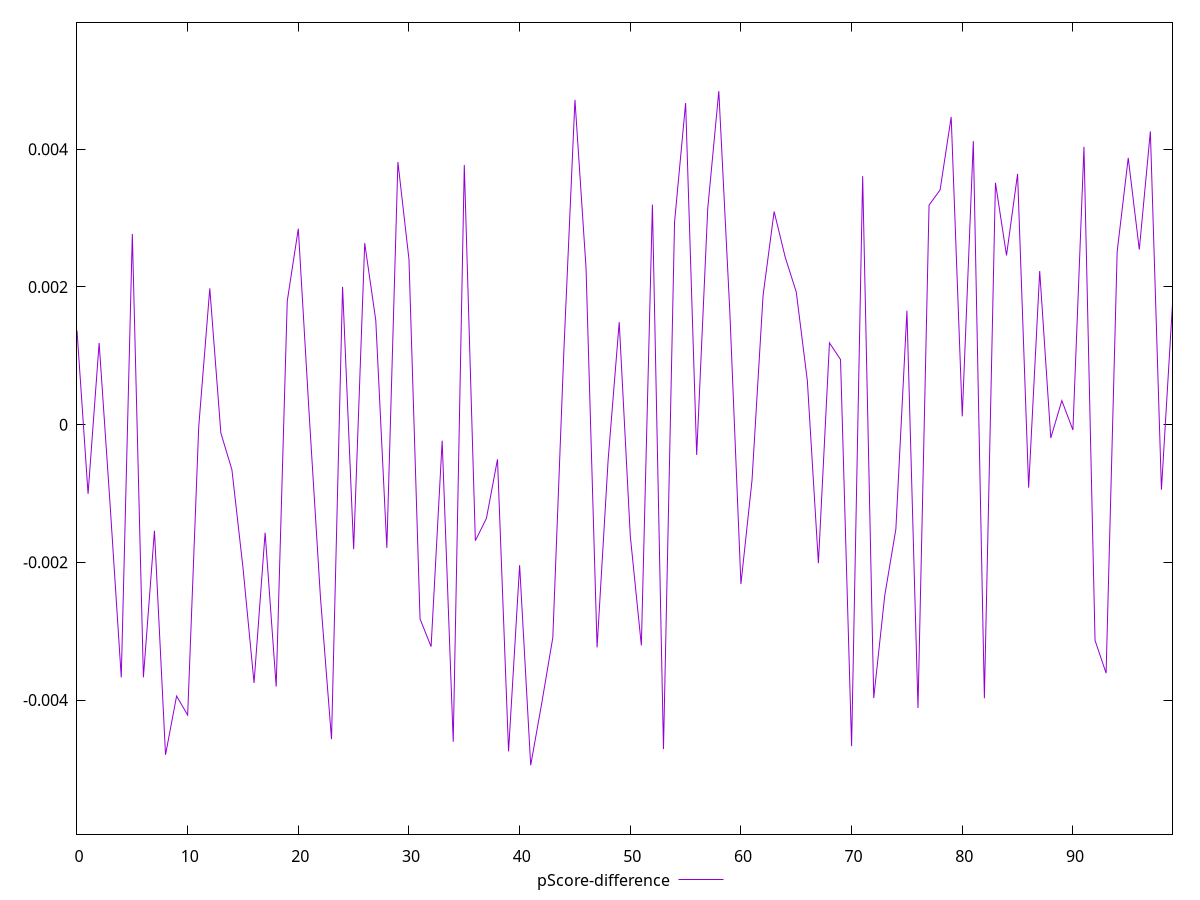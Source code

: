 reset

$pScoreDifference <<EOF
0 0.0013674366789615533
1 -0.001005276925926335
2 0.0011859185378023662
3 -0.0011850733233666755
4 -0.0036698150085910375
5 0.0027683557468686226
6 -0.003668983136023596
7 -0.0015411101479891887
8 -0.00479394036689168
9 -0.003941063364378938
10 -0.004217395070144847
11 -0.000032165276593221215
12 0.0019788196725505913
13 -0.00012147707237486483
14 -0.0006559115348130362
15 -0.002078016912918257
16 -0.0037508670737975702
17 -0.0015685319591151603
18 -0.0038033318966761986
19 0.0017938386614082813
20 0.0028446469119275397
21 0.00009816356106256974
22 -0.0025080263207439835
23 -0.0045666573462594395
24 0.002000625139116474
25 -0.0018082503766747582
26 0.0026352401235434364
27 0.0015157061761906232
28 -0.0017890636930915083
29 0.003812930970132855
30 0.0024001522055301094
31 -0.00282008248220994
32 -0.003223872505251635
33 -0.0002336054364447393
34 -0.004604856164323323
35 0.003770667628376967
36 -0.0016846678236101809
37 -0.0013605560679721962
38 -0.0005033325028074853
39 -0.004744276026344529
40 -0.002040562705494596
41 -0.0049459326736682185
42 -0.004043528893857173
43 -0.0030922067144227433
44 0.0010797372829014218
45 0.004716243981388674
46 0.002277338134571899
47 -0.003234534408013523
48 -0.0005093241453310582
49 0.0014881368967371023
50 -0.0016147096338207656
51 -0.003205569165146638
52 0.003195855918693924
53 -0.0047106868886802045
54 0.0029395056774625394
55 0.004669359154272662
56 -0.00043967769253516753
57 0.0031363786134778193
58 0.004841935272901998
59 0.0016241144635781024
60 -0.002314575903424987
61 -0.0008105961388108485
62 0.00187670397201245
63 0.003094358253200591
64 0.0024319126441280092
65 0.001924996633167253
66 0.0006394883000160889
67 -0.002011403253437294
68 0.001186772566471872
69 0.0009451770729761999
70 -0.004669149730964994
71 0.0036075631922693474
72 -0.003970489326100196
73 -0.002477676740191781
74 -0.001518495884782034
75 0.001654019520384853
76 -0.004114030965158055
77 0.003186833155399804
78 0.003409225274285499
79 0.004467997184611661
80 0.00012042668517209254
81 0.0041170734406520415
82 -0.003972824437109945
83 0.0035109033866423944
84 0.002457590701516188
85 0.0036400899766976247
86 -0.0009163103941547401
87 0.002230313426039243
88 -0.00019384061334037916
89 0.00034826569995771717
90 -0.00007759131131135355
91 0.004033512432704833
92 -0.003132401949525576
93 -0.0036085809586154927
94 0.0025122310116345026
95 0.003872520900710996
96 0.002542261052482092
97 0.004257866359511919
98 -0.0009447848183324475
99 0.001751876353641546
EOF

set key outside below
set xrange [0:99]
set yrange [-0.0059459326736682186:0.005841935272901998]
set trange [-0.0059459326736682186:0.005841935272901998]
set terminal svg size 640, 500 enhanced background rgb 'white'
set output "reprap/first-meaningful-paint/samples/pages+cached+noexternal+nomedia+nocss+nojs/pScore-difference/values.svg"

plot $pScoreDifference title "pScore-difference" with line

reset

